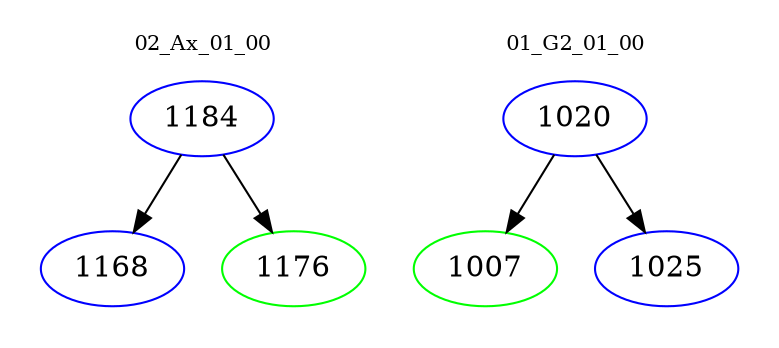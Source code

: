 digraph{
subgraph cluster_0 {
color = white
label = "02_Ax_01_00";
fontsize=10;
T0_1184 [label="1184", color="blue"]
T0_1184 -> T0_1168 [color="black"]
T0_1168 [label="1168", color="blue"]
T0_1184 -> T0_1176 [color="black"]
T0_1176 [label="1176", color="green"]
}
subgraph cluster_1 {
color = white
label = "01_G2_01_00";
fontsize=10;
T1_1020 [label="1020", color="blue"]
T1_1020 -> T1_1007 [color="black"]
T1_1007 [label="1007", color="green"]
T1_1020 -> T1_1025 [color="black"]
T1_1025 [label="1025", color="blue"]
}
}
